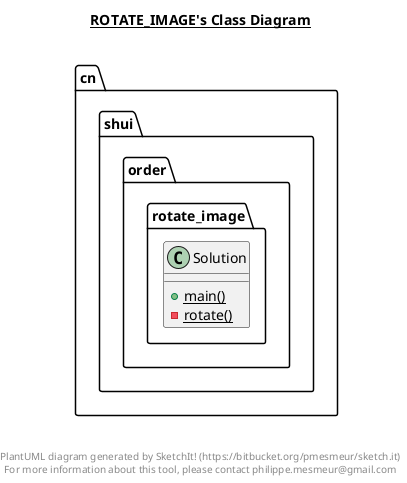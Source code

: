 @startuml

title __ROTATE_IMAGE's Class Diagram__\n

  namespace cn.shui.order {
    namespace rotate_image {
      class cn.shui.order.rotate_image.Solution {
          {static} + main()
          {static} - rotate()
      }
    }
  }
  



right footer


PlantUML diagram generated by SketchIt! (https://bitbucket.org/pmesmeur/sketch.it)
For more information about this tool, please contact philippe.mesmeur@gmail.com
endfooter

@enduml
